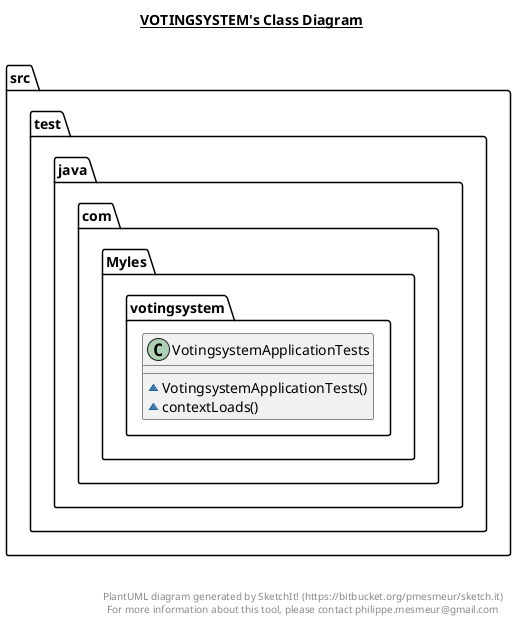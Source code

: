 @startuml

title __VOTINGSYSTEM's Class Diagram__\n

  namespace src.test.java.com.Myles.votingsystem {
    class src.test.java.com.Myles.votingsystem.VotingsystemApplicationTests {
        ~ VotingsystemApplicationTests()
        ~ contextLoads()
    }
  }
  



right footer


PlantUML diagram generated by SketchIt! (https://bitbucket.org/pmesmeur/sketch.it)
For more information about this tool, please contact philippe.mesmeur@gmail.com
endfooter

@enduml
